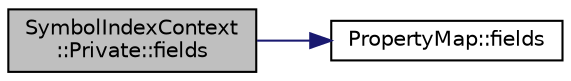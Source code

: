 digraph "SymbolIndexContext::Private::fields"
{
 // LATEX_PDF_SIZE
  edge [fontname="Helvetica",fontsize="10",labelfontname="Helvetica",labelfontsize="10"];
  node [fontname="Helvetica",fontsize="10",shape=record];
  rankdir="LR";
  Node1 [label="SymbolIndexContext\l::Private::fields",height=0.2,width=0.4,color="black", fillcolor="grey75", style="filled", fontcolor="black",tooltip=" "];
  Node1 -> Node2 [color="midnightblue",fontsize="10",style="solid",fontname="Helvetica"];
  Node2 [label="PropertyMap::fields",height=0.2,width=0.4,color="black", fillcolor="white", style="filled",URL="$classPropertyMap.html#a3856fea26e3db9d03a4e3e9f3095ecdf",tooltip=" "];
}
